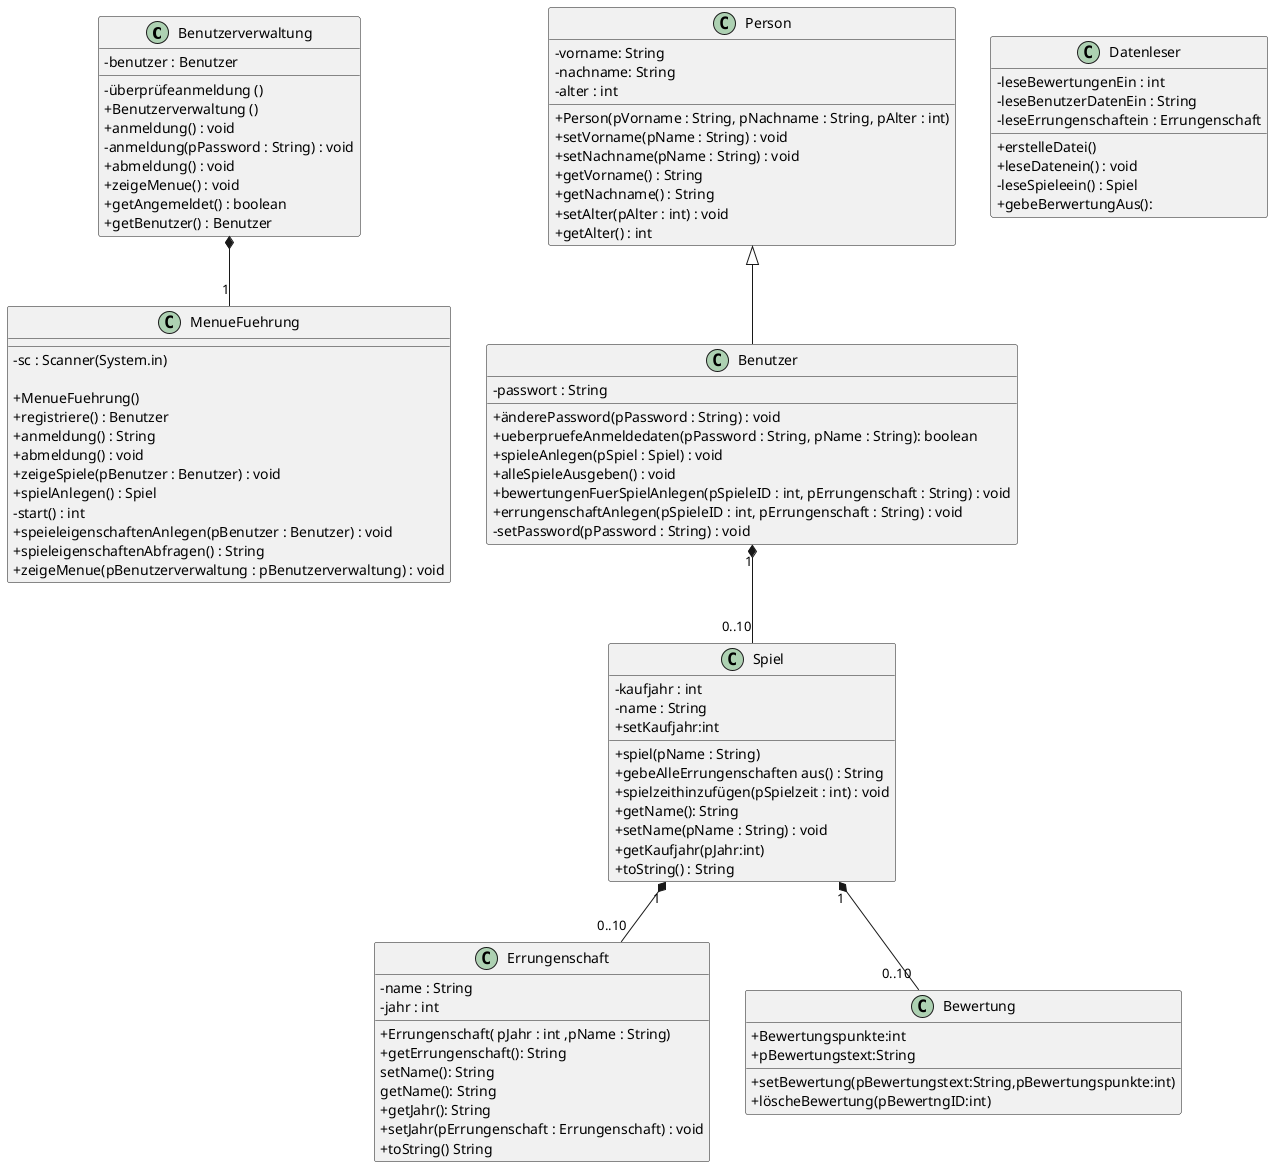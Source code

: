 @startuml
skinparam classAttributeIconSize 0

class Benutzerverwaltung{
 -benutzer : Benutzer
 -überprüfeanmeldung ()
 + Benutzerverwaltung ()
 + anmeldung() : void
 - anmeldung(pPassword : String) : void
 + abmeldung() : void
 + zeigeMenue() : void
 + getAngemeldet() : boolean
 + getBenutzer() : Benutzer
}



class MenueFuehrung{
 - sc : Scanner(System.in)

 +MenueFuehrung()
 +registriere() : Benutzer
 + anmeldung() : String
 + abmeldung() : void
 + zeigeSpiele(pBenutzer : Benutzer) : void
 + spielAnlegen() : Spiel
 - start() : int
 + speieleigenschaftenAnlegen(pBenutzer : Benutzer) : void
 + spieleigenschaftenAbfragen() : String
 + zeigeMenue(pBenutzerverwaltung : pBenutzerverwaltung) : void
 
 }

class Person{
 -vorname: String
 -nachname: String
 -alter : int
 + Person(pVorname : String, pNachname : String, pAlter : int)
 +setVorname(pName : String) : void
 +setNachname(pName : String) : void
 +getVorname() : String
 +getNachname() : String
 +setAlter(pAlter : int) : void
 +getAlter() : int
}



class Spiel{
 -kaufjahr : int 
 -name : String
 +spiel(pName : String)
 +gebeAlleErrungenschaften aus() : String
 +spielzeithinzufügen(pSpielzeit : int) : void
 +getName(): String
 +setName(pName : String) : void
 +setKaufjahr:int
 +getKaufjahr(pJahr:int)
 +toString() : String
}

class Errungenschaft{
 -name : String
 -jahr : int
 +Errungenschaft( pJahr : int ,pName : String)
 +getErrungenschaft(): String
 setName(): String
 getName(): String 
 +getJahr(): String
 +setJahr(pErrungenschaft : Errungenschaft) : void
 +toString() String
}




class Benutzer{
  -passwort : String
  +änderePassword(pPassword : String) : void
  +ueberpruefeAnmeldedaten(pPassword : String, pName : String): boolean
  + spieleAnlegen(pSpiel : Spiel) : void
  +alleSpieleAusgeben() : void
  +bewertungenFuerSpielAnlegen(pSpieleID : int, pErrungenschaft : String) : void
   +errungenschaftAnlegen(pSpieleID : int, pErrungenschaft : String) : void
  -setPassword(pPassword : String) : void
}

class Datenleser{
  +erstelleDatei()
  +leseDatenein() : void 
  -leseBewertungenEin : int
  -leseBenutzerDatenEin : String
  -leseErrungenschaftein : Errungenschaft
  -leseSpieleein() : Spiel
  +gebeBerwertungAus(): 
  }

class Bewertung{
  +Bewertungspunkte:int
  +pBewertungstext:String
  +setBewertung(pBewertungstext:String,pBewertungspunkte:int)
  +löscheBewertung(pBewertngID:int)

}


Spiel "1" *-- "0..10" Errungenschaft
Spiel "1" *-- "0..10" Bewertung
Benutzerverwaltung  *-- "1" MenueFuehrung
Benutzer "1" *-- "0..10" Spiel
Person <|-- Benutzer

@enduml
